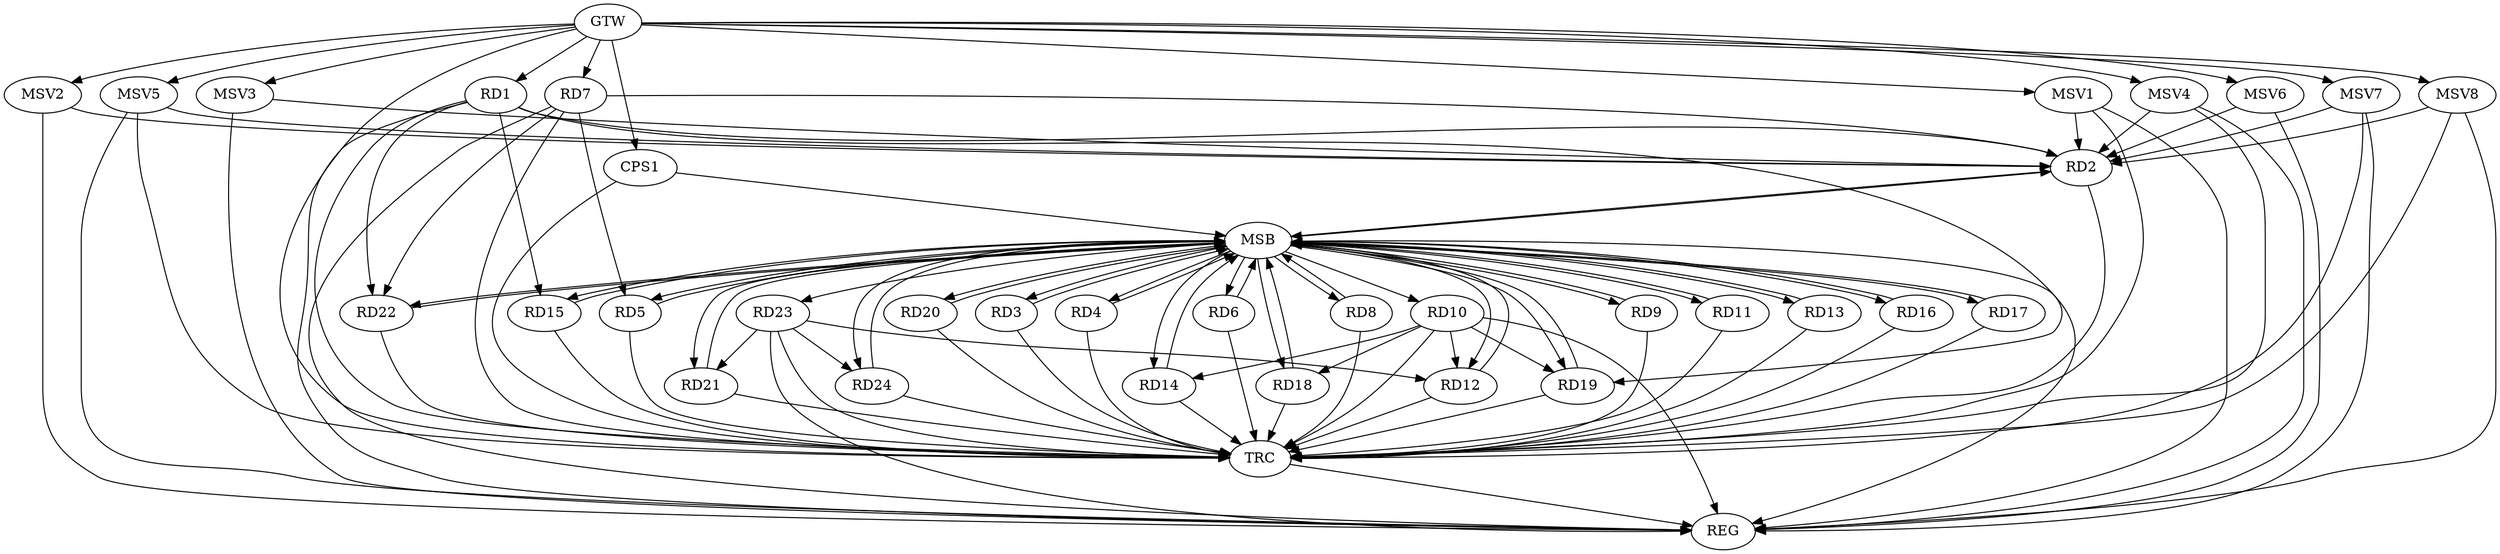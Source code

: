 strict digraph G {
  RD1 [ label="RD1" ];
  RD2 [ label="RD2" ];
  RD3 [ label="RD3" ];
  RD4 [ label="RD4" ];
  RD5 [ label="RD5" ];
  RD6 [ label="RD6" ];
  RD7 [ label="RD7" ];
  RD8 [ label="RD8" ];
  RD9 [ label="RD9" ];
  RD10 [ label="RD10" ];
  RD11 [ label="RD11" ];
  RD12 [ label="RD12" ];
  RD13 [ label="RD13" ];
  RD14 [ label="RD14" ];
  RD15 [ label="RD15" ];
  RD16 [ label="RD16" ];
  RD17 [ label="RD17" ];
  RD18 [ label="RD18" ];
  RD19 [ label="RD19" ];
  RD20 [ label="RD20" ];
  RD21 [ label="RD21" ];
  RD22 [ label="RD22" ];
  RD23 [ label="RD23" ];
  RD24 [ label="RD24" ];
  CPS1 [ label="CPS1" ];
  GTW [ label="GTW" ];
  REG [ label="REG" ];
  MSB [ label="MSB" ];
  TRC [ label="TRC" ];
  MSV1 [ label="MSV1" ];
  MSV2 [ label="MSV2" ];
  MSV3 [ label="MSV3" ];
  MSV4 [ label="MSV4" ];
  MSV5 [ label="MSV5" ];
  MSV6 [ label="MSV6" ];
  MSV7 [ label="MSV7" ];
  MSV8 [ label="MSV8" ];
  RD1 -> RD2;
  RD1 -> RD15;
  RD1 -> RD19;
  RD1 -> RD22;
  RD7 -> RD2;
  RD7 -> RD5;
  RD7 -> RD22;
  RD10 -> RD12;
  RD10 -> RD14;
  RD10 -> RD18;
  RD10 -> RD19;
  RD23 -> RD12;
  RD23 -> RD21;
  RD23 -> RD24;
  GTW -> RD1;
  GTW -> RD7;
  GTW -> CPS1;
  RD1 -> REG;
  RD7 -> REG;
  RD10 -> REG;
  RD23 -> REG;
  RD2 -> MSB;
  MSB -> REG;
  RD3 -> MSB;
  MSB -> RD6;
  MSB -> RD15;
  MSB -> RD22;
  MSB -> RD24;
  RD4 -> MSB;
  MSB -> RD12;
  MSB -> RD13;
  MSB -> RD18;
  RD5 -> MSB;
  MSB -> RD17;
  RD6 -> MSB;
  MSB -> RD14;
  RD8 -> MSB;
  RD9 -> MSB;
  MSB -> RD8;
  RD11 -> MSB;
  RD12 -> MSB;
  MSB -> RD10;
  MSB -> RD23;
  RD13 -> MSB;
  MSB -> RD5;
  MSB -> RD16;
  MSB -> RD21;
  RD14 -> MSB;
  MSB -> RD3;
  RD15 -> MSB;
  MSB -> RD19;
  RD16 -> MSB;
  MSB -> RD11;
  RD17 -> MSB;
  RD18 -> MSB;
  MSB -> RD4;
  MSB -> RD20;
  RD19 -> MSB;
  RD20 -> MSB;
  MSB -> RD9;
  RD21 -> MSB;
  RD22 -> MSB;
  RD24 -> MSB;
  CPS1 -> MSB;
  MSB -> RD2;
  RD1 -> TRC;
  RD2 -> TRC;
  RD3 -> TRC;
  RD4 -> TRC;
  RD5 -> TRC;
  RD6 -> TRC;
  RD7 -> TRC;
  RD8 -> TRC;
  RD9 -> TRC;
  RD10 -> TRC;
  RD11 -> TRC;
  RD12 -> TRC;
  RD13 -> TRC;
  RD14 -> TRC;
  RD15 -> TRC;
  RD16 -> TRC;
  RD17 -> TRC;
  RD18 -> TRC;
  RD19 -> TRC;
  RD20 -> TRC;
  RD21 -> TRC;
  RD22 -> TRC;
  RD23 -> TRC;
  RD24 -> TRC;
  CPS1 -> TRC;
  GTW -> TRC;
  TRC -> REG;
  MSV1 -> RD2;
  GTW -> MSV1;
  MSV1 -> REG;
  MSV1 -> TRC;
  MSV2 -> RD2;
  GTW -> MSV2;
  MSV2 -> REG;
  MSV3 -> RD2;
  GTW -> MSV3;
  MSV3 -> REG;
  MSV4 -> RD2;
  MSV5 -> RD2;
  GTW -> MSV4;
  MSV4 -> REG;
  MSV4 -> TRC;
  GTW -> MSV5;
  MSV5 -> REG;
  MSV5 -> TRC;
  MSV6 -> RD2;
  GTW -> MSV6;
  MSV6 -> REG;
  MSV7 -> RD2;
  GTW -> MSV7;
  MSV7 -> REG;
  MSV7 -> TRC;
  MSV8 -> RD2;
  GTW -> MSV8;
  MSV8 -> REG;
  MSV8 -> TRC;
}
